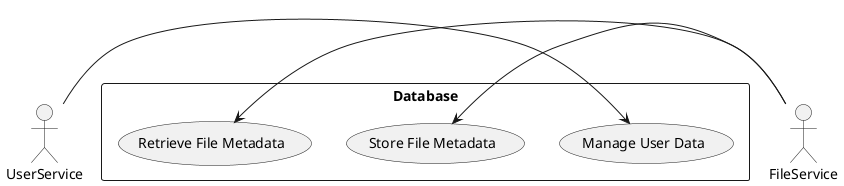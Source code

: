 @startuml
actor UserService
actor FileService

rectangle Database {
  UserService -> (Manage User Data)
  FileService -> (Store File Metadata)
  FileService -> (Retrieve File Metadata)
}
@enduml
